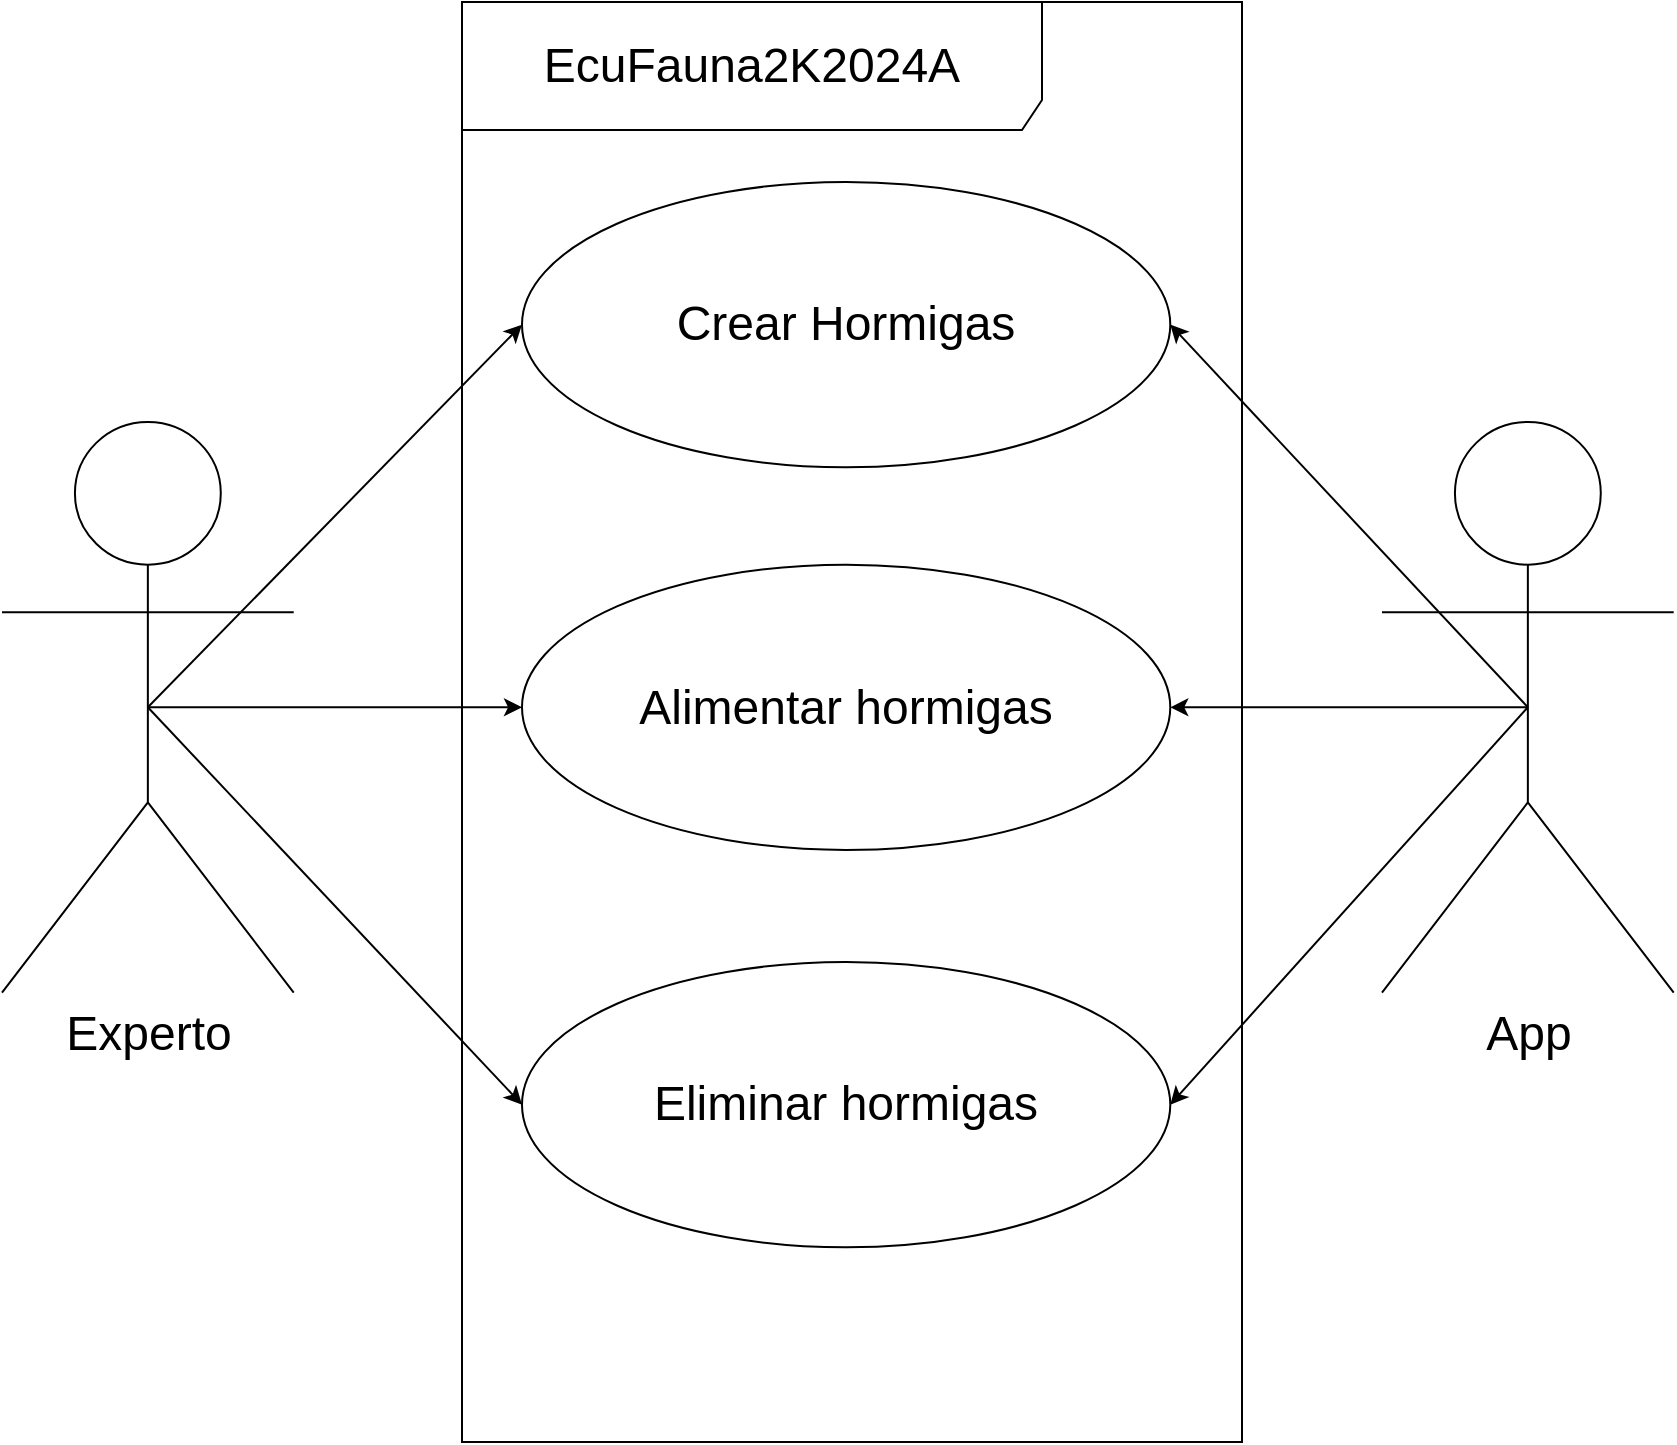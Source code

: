 <mxfile>
    <diagram id="rBpixdYh2bFeN7bn4vM-" name="Página-1">
        <mxGraphModel dx="2807" dy="2295" grid="1" gridSize="10" guides="1" tooltips="1" connect="1" arrows="1" fold="1" page="1" pageScale="1" pageWidth="827" pageHeight="1169" math="0" shadow="0">
            <root>
                <mxCell id="0"/>
                <mxCell id="1" parent="0"/>
                <mxCell id="7" style="edgeStyle=none;html=1;fontSize=24;exitX=0.5;exitY=0.5;exitDx=0;exitDy=0;exitPerimeter=0;entryX=1;entryY=0.5;entryDx=0;entryDy=0;" parent="1" source="9" target="13" edge="1">
                    <mxGeometry relative="1" as="geometry">
                        <mxPoint x="590" y="-550" as="targetPoint"/>
                    </mxGeometry>
                </mxCell>
                <mxCell id="8" style="edgeStyle=none;html=1;entryX=1;entryY=0.5;entryDx=0;entryDy=0;exitX=0.5;exitY=0.5;exitDx=0;exitDy=0;exitPerimeter=0;" parent="1" source="9" target="23" edge="1">
                    <mxGeometry relative="1" as="geometry">
                        <mxPoint x="699.0" y="-991.0" as="targetPoint"/>
                        <mxPoint x="943" y="-580" as="sourcePoint"/>
                    </mxGeometry>
                </mxCell>
                <mxCell id="9" value="&lt;font style=&quot;font-size: 24px;&quot;&gt;App&lt;/font&gt;" style="shape=umlActor;verticalLabelPosition=bottom;verticalAlign=top;html=1;container=0;" parent="1" vertex="1">
                    <mxGeometry x="339.998" y="-829.996" width="145.862" height="285.283" as="geometry"/>
                </mxCell>
                <mxCell id="13" value="&lt;font style=&quot;font-size: 24px;&quot;&gt;Alimentar hormigas&lt;/font&gt;" style="ellipse;whiteSpace=wrap;html=1;container=0;" parent="1" vertex="1">
                    <mxGeometry x="-90.0" y="-758.678" width="324.138" height="142.642" as="geometry"/>
                </mxCell>
                <mxCell id="14" style="edgeStyle=none;html=1;entryX=0;entryY=0.5;entryDx=0;entryDy=0;exitX=0.5;exitY=0.5;exitDx=0;exitDy=0;exitPerimeter=0;" parent="1" source="20" target="13" edge="1">
                    <mxGeometry relative="1" as="geometry">
                        <mxPoint x="10" y="-560" as="sourcePoint"/>
                    </mxGeometry>
                </mxCell>
                <mxCell id="16" value="&lt;font style=&quot;font-size: 24px;&quot;&gt;Eliminar hormigas&lt;/font&gt;" style="ellipse;whiteSpace=wrap;html=1;container=0;" parent="1" vertex="1">
                    <mxGeometry x="-90.0" y="-560.004" width="324.138" height="142.642" as="geometry"/>
                </mxCell>
                <mxCell id="17" style="edgeStyle=none;html=1;entryX=0;entryY=0.5;entryDx=0;entryDy=0;exitX=0.5;exitY=0.5;exitDx=0;exitDy=0;exitPerimeter=0;" parent="1" source="20" target="16" edge="1">
                    <mxGeometry relative="1" as="geometry">
                        <mxPoint x="30" y="-470" as="sourcePoint"/>
                    </mxGeometry>
                </mxCell>
                <mxCell id="18" style="edgeStyle=none;html=1;exitX=0.5;exitY=0.5;exitDx=0;exitDy=0;exitPerimeter=0;entryX=1;entryY=0.5;entryDx=0;entryDy=0;" parent="1" source="9" target="16" edge="1">
                    <mxGeometry relative="1" as="geometry"/>
                </mxCell>
                <mxCell id="20" value="&lt;font style=&quot;font-size: 24px;&quot;&gt;Experto&lt;/font&gt;" style="shape=umlActor;verticalLabelPosition=bottom;verticalAlign=top;html=1;container=0;" parent="1" vertex="1">
                    <mxGeometry x="-350" y="-829.997" width="145.862" height="285.283" as="geometry"/>
                </mxCell>
                <mxCell id="23" value="&lt;font style=&quot;font-size: 24px;&quot;&gt;Crear Hormigas&lt;/font&gt;" style="ellipse;whiteSpace=wrap;html=1;container=0;" parent="1" vertex="1">
                    <mxGeometry x="-90.0" y="-950.004" width="324.138" height="142.642" as="geometry"/>
                </mxCell>
                <mxCell id="19" value="&lt;font style=&quot;font-size: 24px;&quot;&gt;EcuFauna2K2024A&lt;/font&gt;" style="shape=umlFrame;whiteSpace=wrap;html=1;width=290;height=64;container=0;" parent="1" vertex="1">
                    <mxGeometry x="-120" y="-1040" width="390" height="720" as="geometry"/>
                </mxCell>
                <mxCell id="27" style="edgeStyle=none;html=1;entryX=0;entryY=0.5;entryDx=0;entryDy=0;exitX=0.5;exitY=0.5;exitDx=0;exitDy=0;exitPerimeter=0;" edge="1" parent="1" source="20" target="23">
                    <mxGeometry relative="1" as="geometry">
                        <mxPoint x="-77.069" y="-773.165" as="sourcePoint"/>
                        <mxPoint x="270.0" y="-764.207" as="targetPoint"/>
                    </mxGeometry>
                </mxCell>
            </root>
        </mxGraphModel>
    </diagram>
</mxfile>
